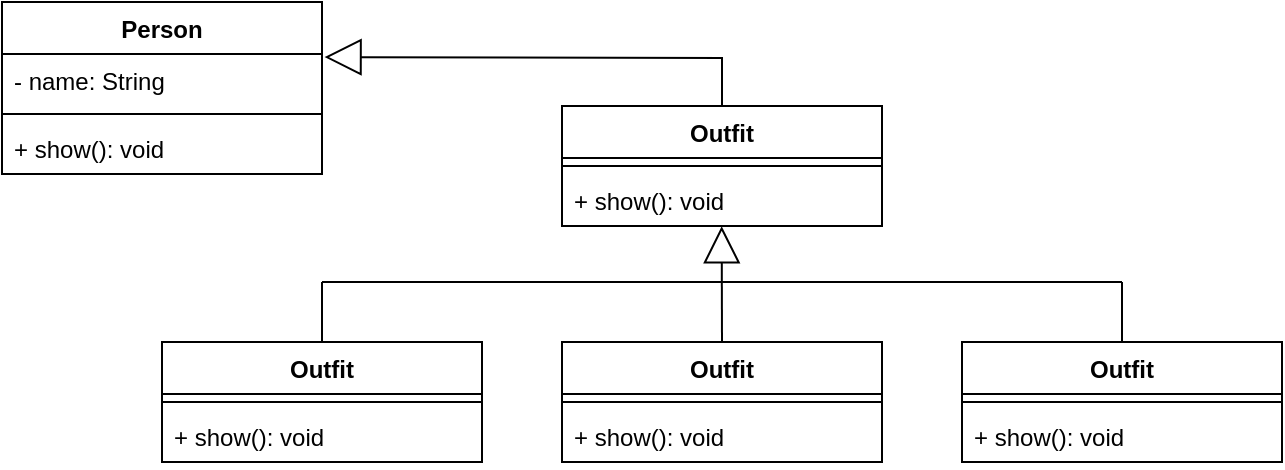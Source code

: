 <mxfile version="21.6.1" type="github">
  <diagram name="Page-1" id="PIWXdOBmBtB2oPhSNcRv">
    <mxGraphModel dx="1185" dy="655" grid="1" gridSize="10" guides="1" tooltips="1" connect="1" arrows="1" fold="1" page="1" pageScale="1" pageWidth="850" pageHeight="1100" math="0" shadow="0">
      <root>
        <mxCell id="0" />
        <mxCell id="1" parent="0" />
        <mxCell id="K3Jovfg125AbrRRF6BLA-1" value="Person" style="swimlane;fontStyle=1;align=center;verticalAlign=top;childLayout=stackLayout;horizontal=1;startSize=26;horizontalStack=0;resizeParent=1;resizeParentMax=0;resizeLast=0;collapsible=1;marginBottom=0;whiteSpace=wrap;html=1;" vertex="1" parent="1">
          <mxGeometry x="120" y="30" width="160" height="86" as="geometry" />
        </mxCell>
        <mxCell id="K3Jovfg125AbrRRF6BLA-2" value="- name: String" style="text;strokeColor=none;fillColor=none;align=left;verticalAlign=top;spacingLeft=4;spacingRight=4;overflow=hidden;rotatable=0;points=[[0,0.5],[1,0.5]];portConstraint=eastwest;whiteSpace=wrap;html=1;" vertex="1" parent="K3Jovfg125AbrRRF6BLA-1">
          <mxGeometry y="26" width="160" height="26" as="geometry" />
        </mxCell>
        <mxCell id="K3Jovfg125AbrRRF6BLA-3" value="" style="line;strokeWidth=1;fillColor=none;align=left;verticalAlign=middle;spacingTop=-1;spacingLeft=3;spacingRight=3;rotatable=0;labelPosition=right;points=[];portConstraint=eastwest;strokeColor=inherit;" vertex="1" parent="K3Jovfg125AbrRRF6BLA-1">
          <mxGeometry y="52" width="160" height="8" as="geometry" />
        </mxCell>
        <mxCell id="K3Jovfg125AbrRRF6BLA-4" value="+ show(): void" style="text;strokeColor=none;fillColor=none;align=left;verticalAlign=top;spacingLeft=4;spacingRight=4;overflow=hidden;rotatable=0;points=[[0,0.5],[1,0.5]];portConstraint=eastwest;whiteSpace=wrap;html=1;" vertex="1" parent="K3Jovfg125AbrRRF6BLA-1">
          <mxGeometry y="60" width="160" height="26" as="geometry" />
        </mxCell>
        <mxCell id="K3Jovfg125AbrRRF6BLA-5" value="Outfit" style="swimlane;fontStyle=1;align=center;verticalAlign=top;childLayout=stackLayout;horizontal=1;startSize=26;horizontalStack=0;resizeParent=1;resizeParentMax=0;resizeLast=0;collapsible=1;marginBottom=0;whiteSpace=wrap;html=1;" vertex="1" parent="1">
          <mxGeometry x="400" y="82" width="160" height="60" as="geometry" />
        </mxCell>
        <mxCell id="K3Jovfg125AbrRRF6BLA-7" value="" style="line;strokeWidth=1;fillColor=none;align=left;verticalAlign=middle;spacingTop=-1;spacingLeft=3;spacingRight=3;rotatable=0;labelPosition=right;points=[];portConstraint=eastwest;strokeColor=inherit;" vertex="1" parent="K3Jovfg125AbrRRF6BLA-5">
          <mxGeometry y="26" width="160" height="8" as="geometry" />
        </mxCell>
        <mxCell id="K3Jovfg125AbrRRF6BLA-8" value="+ show(): void" style="text;strokeColor=none;fillColor=none;align=left;verticalAlign=top;spacingLeft=4;spacingRight=4;overflow=hidden;rotatable=0;points=[[0,0.5],[1,0.5]];portConstraint=eastwest;whiteSpace=wrap;html=1;" vertex="1" parent="K3Jovfg125AbrRRF6BLA-5">
          <mxGeometry y="34" width="160" height="26" as="geometry" />
        </mxCell>
        <mxCell id="K3Jovfg125AbrRRF6BLA-9" value="" style="endArrow=block;endSize=16;endFill=0;html=1;rounded=0;entryX=1.008;entryY=0.06;entryDx=0;entryDy=0;exitX=0.5;exitY=0;exitDx=0;exitDy=0;entryPerimeter=0;" edge="1" parent="1" source="K3Jovfg125AbrRRF6BLA-5" target="K3Jovfg125AbrRRF6BLA-2">
          <mxGeometry x="0.33" y="63" width="160" relative="1" as="geometry">
            <mxPoint x="330" y="70" as="sourcePoint" />
            <mxPoint x="490" y="70" as="targetPoint" />
            <Array as="points">
              <mxPoint x="480" y="58" />
            </Array>
            <mxPoint as="offset" />
          </mxGeometry>
        </mxCell>
        <mxCell id="K3Jovfg125AbrRRF6BLA-10" value="Outfit" style="swimlane;fontStyle=1;align=center;verticalAlign=top;childLayout=stackLayout;horizontal=1;startSize=26;horizontalStack=0;resizeParent=1;resizeParentMax=0;resizeLast=0;collapsible=1;marginBottom=0;whiteSpace=wrap;html=1;" vertex="1" parent="1">
          <mxGeometry x="200" y="200" width="160" height="60" as="geometry" />
        </mxCell>
        <mxCell id="K3Jovfg125AbrRRF6BLA-11" value="" style="line;strokeWidth=1;fillColor=none;align=left;verticalAlign=middle;spacingTop=-1;spacingLeft=3;spacingRight=3;rotatable=0;labelPosition=right;points=[];portConstraint=eastwest;strokeColor=inherit;" vertex="1" parent="K3Jovfg125AbrRRF6BLA-10">
          <mxGeometry y="26" width="160" height="8" as="geometry" />
        </mxCell>
        <mxCell id="K3Jovfg125AbrRRF6BLA-12" value="+ show(): void" style="text;strokeColor=none;fillColor=none;align=left;verticalAlign=top;spacingLeft=4;spacingRight=4;overflow=hidden;rotatable=0;points=[[0,0.5],[1,0.5]];portConstraint=eastwest;whiteSpace=wrap;html=1;" vertex="1" parent="K3Jovfg125AbrRRF6BLA-10">
          <mxGeometry y="34" width="160" height="26" as="geometry" />
        </mxCell>
        <mxCell id="K3Jovfg125AbrRRF6BLA-13" value="Outfit" style="swimlane;fontStyle=1;align=center;verticalAlign=top;childLayout=stackLayout;horizontal=1;startSize=26;horizontalStack=0;resizeParent=1;resizeParentMax=0;resizeLast=0;collapsible=1;marginBottom=0;whiteSpace=wrap;html=1;" vertex="1" parent="1">
          <mxGeometry x="400" y="200" width="160" height="60" as="geometry" />
        </mxCell>
        <mxCell id="K3Jovfg125AbrRRF6BLA-14" value="" style="line;strokeWidth=1;fillColor=none;align=left;verticalAlign=middle;spacingTop=-1;spacingLeft=3;spacingRight=3;rotatable=0;labelPosition=right;points=[];portConstraint=eastwest;strokeColor=inherit;" vertex="1" parent="K3Jovfg125AbrRRF6BLA-13">
          <mxGeometry y="26" width="160" height="8" as="geometry" />
        </mxCell>
        <mxCell id="K3Jovfg125AbrRRF6BLA-15" value="+ show(): void" style="text;strokeColor=none;fillColor=none;align=left;verticalAlign=top;spacingLeft=4;spacingRight=4;overflow=hidden;rotatable=0;points=[[0,0.5],[1,0.5]];portConstraint=eastwest;whiteSpace=wrap;html=1;" vertex="1" parent="K3Jovfg125AbrRRF6BLA-13">
          <mxGeometry y="34" width="160" height="26" as="geometry" />
        </mxCell>
        <mxCell id="K3Jovfg125AbrRRF6BLA-16" value="Outfit" style="swimlane;fontStyle=1;align=center;verticalAlign=top;childLayout=stackLayout;horizontal=1;startSize=26;horizontalStack=0;resizeParent=1;resizeParentMax=0;resizeLast=0;collapsible=1;marginBottom=0;whiteSpace=wrap;html=1;" vertex="1" parent="1">
          <mxGeometry x="600" y="200" width="160" height="60" as="geometry" />
        </mxCell>
        <mxCell id="K3Jovfg125AbrRRF6BLA-17" value="" style="line;strokeWidth=1;fillColor=none;align=left;verticalAlign=middle;spacingTop=-1;spacingLeft=3;spacingRight=3;rotatable=0;labelPosition=right;points=[];portConstraint=eastwest;strokeColor=inherit;" vertex="1" parent="K3Jovfg125AbrRRF6BLA-16">
          <mxGeometry y="26" width="160" height="8" as="geometry" />
        </mxCell>
        <mxCell id="K3Jovfg125AbrRRF6BLA-18" value="+ show(): void" style="text;strokeColor=none;fillColor=none;align=left;verticalAlign=top;spacingLeft=4;spacingRight=4;overflow=hidden;rotatable=0;points=[[0,0.5],[1,0.5]];portConstraint=eastwest;whiteSpace=wrap;html=1;" vertex="1" parent="K3Jovfg125AbrRRF6BLA-16">
          <mxGeometry y="34" width="160" height="26" as="geometry" />
        </mxCell>
        <mxCell id="K3Jovfg125AbrRRF6BLA-19" value="&lt;br&gt;" style="endArrow=block;endSize=16;endFill=0;html=1;rounded=0;entryX=0.499;entryY=1.005;entryDx=0;entryDy=0;entryPerimeter=0;exitX=0.5;exitY=0;exitDx=0;exitDy=0;" edge="1" parent="1" source="K3Jovfg125AbrRRF6BLA-13" target="K3Jovfg125AbrRRF6BLA-8">
          <mxGeometry width="160" relative="1" as="geometry">
            <mxPoint x="480" y="190" as="sourcePoint" />
            <mxPoint x="490" y="180" as="targetPoint" />
          </mxGeometry>
        </mxCell>
        <mxCell id="K3Jovfg125AbrRRF6BLA-20" value="" style="endArrow=none;html=1;rounded=0;exitX=0.5;exitY=0;exitDx=0;exitDy=0;" edge="1" parent="1" source="K3Jovfg125AbrRRF6BLA-10">
          <mxGeometry width="50" height="50" relative="1" as="geometry">
            <mxPoint x="390" y="210" as="sourcePoint" />
            <mxPoint x="280" y="170" as="targetPoint" />
          </mxGeometry>
        </mxCell>
        <mxCell id="K3Jovfg125AbrRRF6BLA-21" value="" style="endArrow=none;html=1;rounded=0;" edge="1" parent="1">
          <mxGeometry width="50" height="50" relative="1" as="geometry">
            <mxPoint x="280" y="170" as="sourcePoint" />
            <mxPoint x="680" y="170" as="targetPoint" />
          </mxGeometry>
        </mxCell>
        <mxCell id="K3Jovfg125AbrRRF6BLA-22" value="" style="endArrow=none;html=1;rounded=0;exitX=0.5;exitY=0;exitDx=0;exitDy=0;" edge="1" parent="1" source="K3Jovfg125AbrRRF6BLA-16">
          <mxGeometry width="50" height="50" relative="1" as="geometry">
            <mxPoint x="390" y="210" as="sourcePoint" />
            <mxPoint x="680" y="170" as="targetPoint" />
          </mxGeometry>
        </mxCell>
      </root>
    </mxGraphModel>
  </diagram>
</mxfile>
